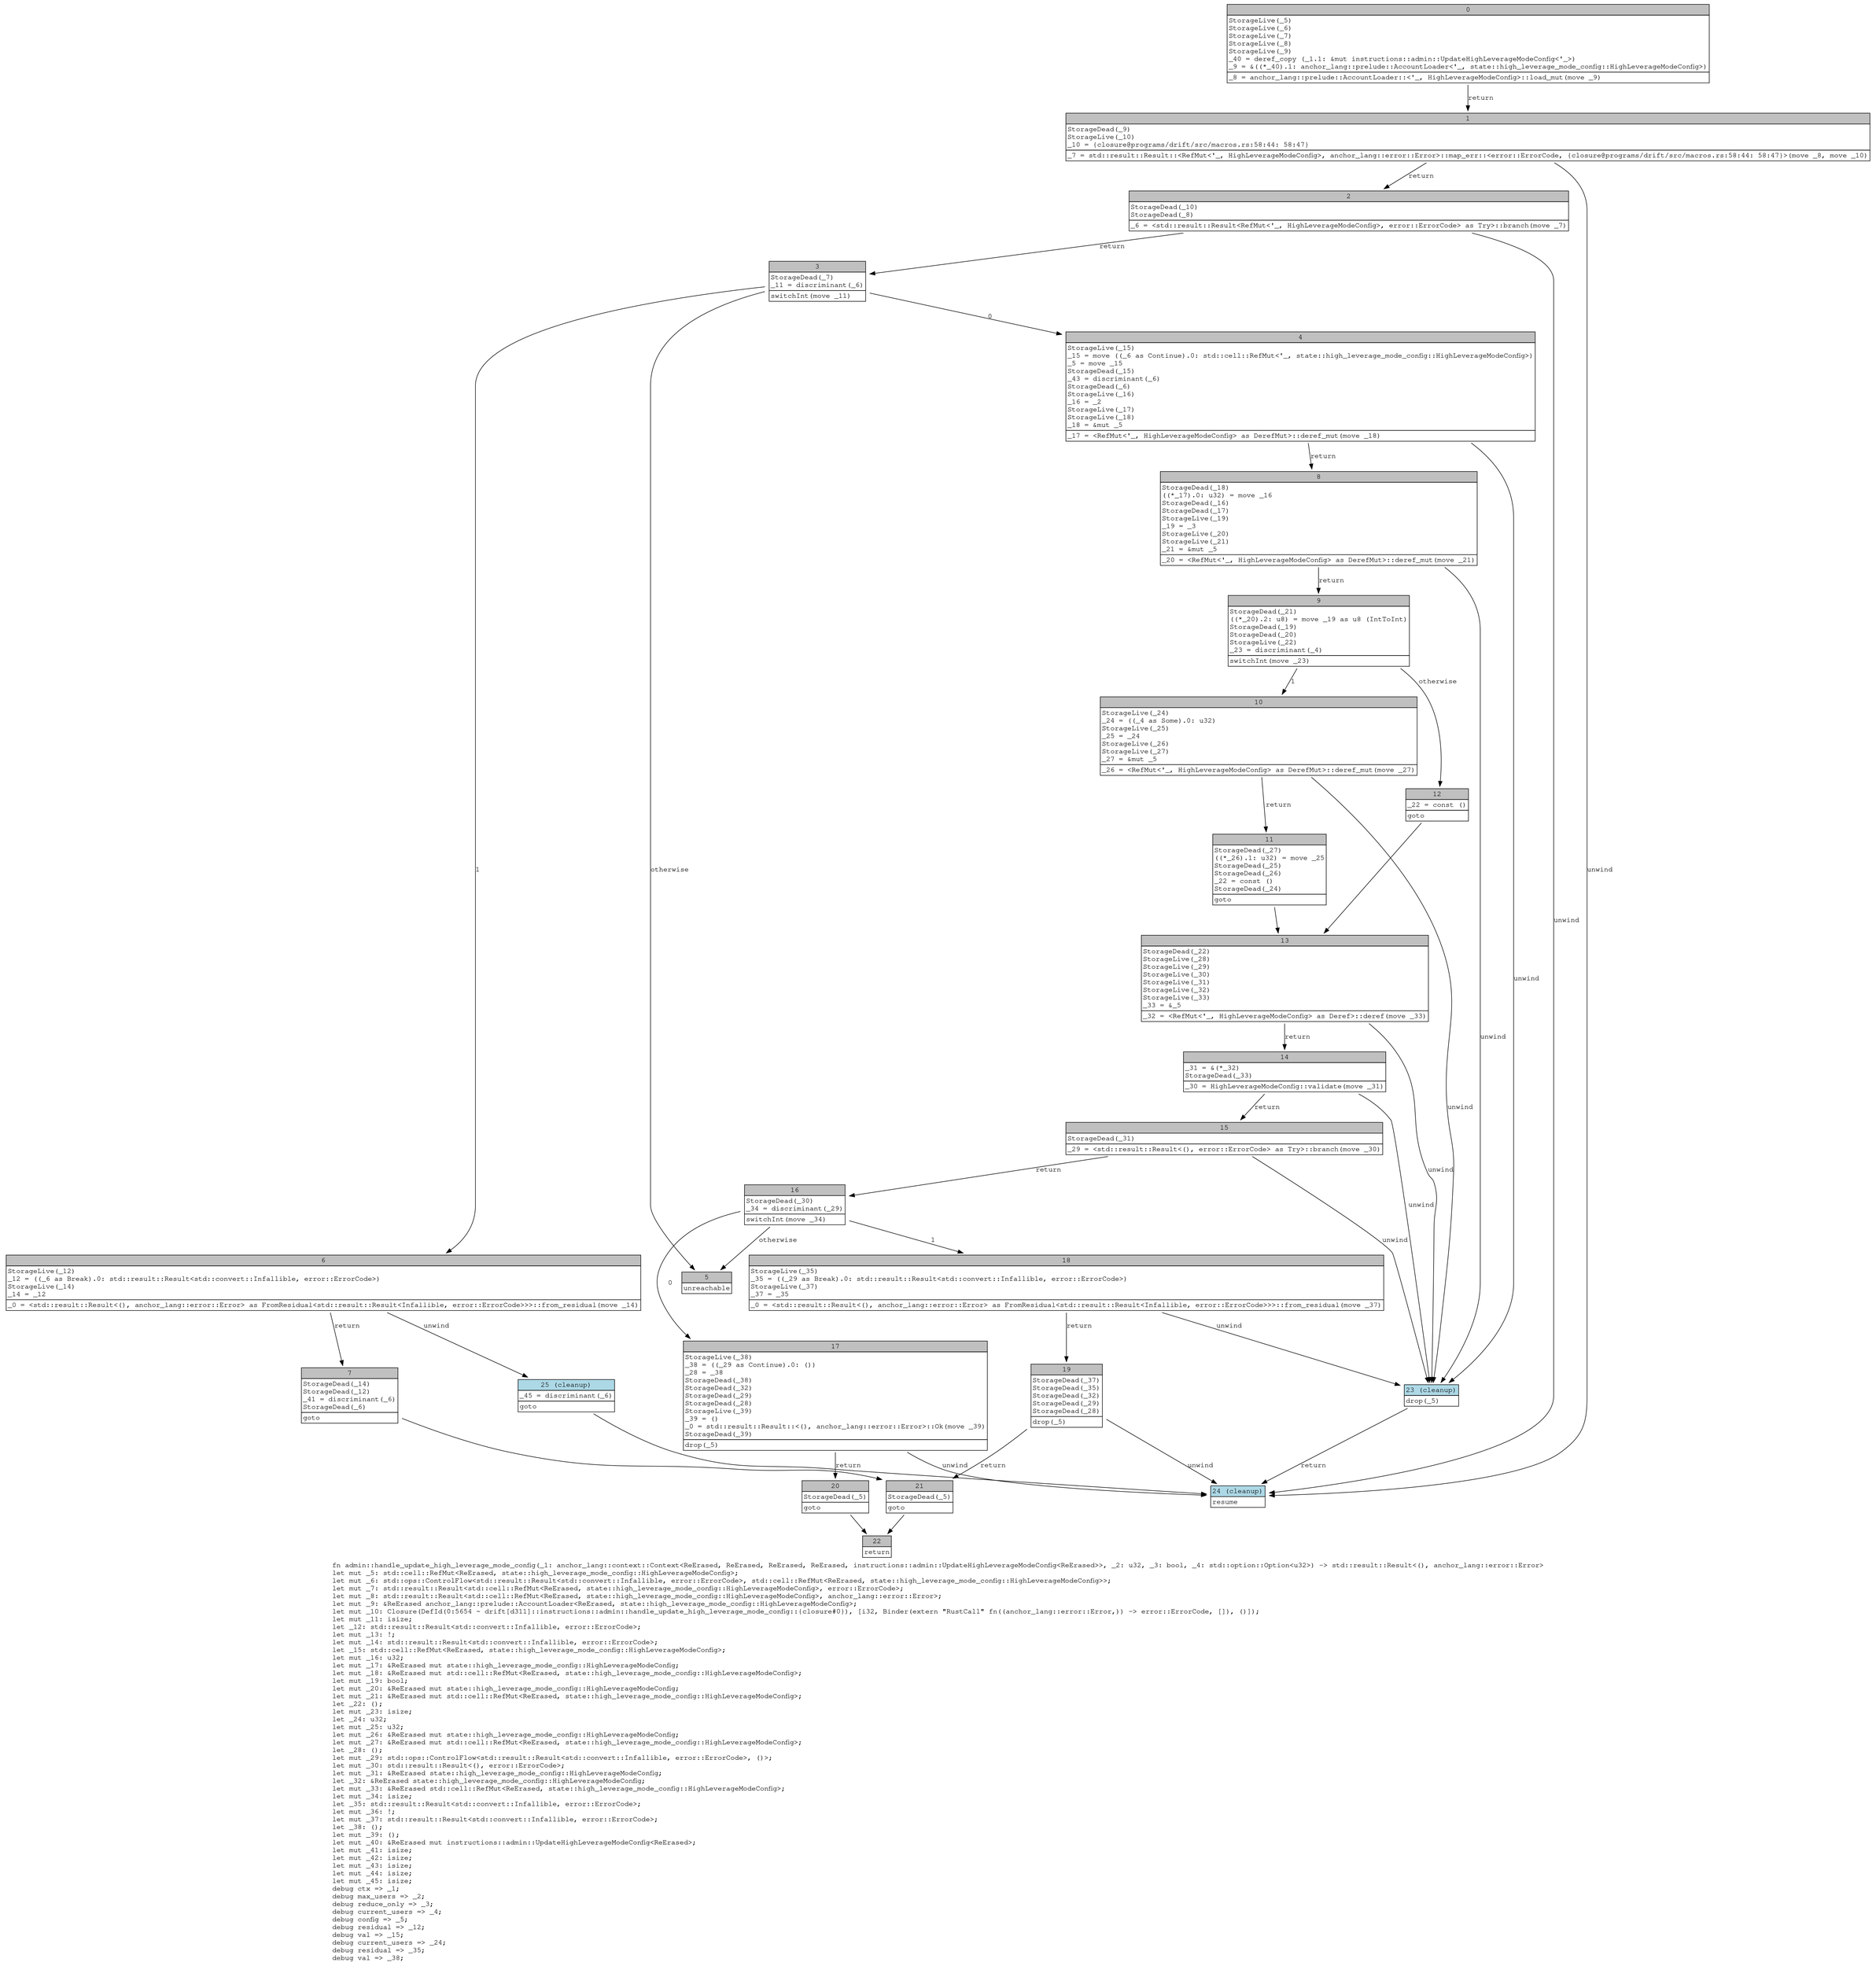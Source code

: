 digraph Mir_0_1122 {
    graph [fontname="Courier, monospace"];
    node [fontname="Courier, monospace"];
    edge [fontname="Courier, monospace"];
    label=<fn admin::handle_update_high_leverage_mode_config(_1: anchor_lang::context::Context&lt;ReErased, ReErased, ReErased, ReErased, instructions::admin::UpdateHighLeverageModeConfig&lt;ReErased&gt;&gt;, _2: u32, _3: bool, _4: std::option::Option&lt;u32&gt;) -&gt; std::result::Result&lt;(), anchor_lang::error::Error&gt;<br align="left"/>let mut _5: std::cell::RefMut&lt;ReErased, state::high_leverage_mode_config::HighLeverageModeConfig&gt;;<br align="left"/>let mut _6: std::ops::ControlFlow&lt;std::result::Result&lt;std::convert::Infallible, error::ErrorCode&gt;, std::cell::RefMut&lt;ReErased, state::high_leverage_mode_config::HighLeverageModeConfig&gt;&gt;;<br align="left"/>let mut _7: std::result::Result&lt;std::cell::RefMut&lt;ReErased, state::high_leverage_mode_config::HighLeverageModeConfig&gt;, error::ErrorCode&gt;;<br align="left"/>let mut _8: std::result::Result&lt;std::cell::RefMut&lt;ReErased, state::high_leverage_mode_config::HighLeverageModeConfig&gt;, anchor_lang::error::Error&gt;;<br align="left"/>let mut _9: &amp;ReErased anchor_lang::prelude::AccountLoader&lt;ReErased, state::high_leverage_mode_config::HighLeverageModeConfig&gt;;<br align="left"/>let mut _10: Closure(DefId(0:5654 ~ drift[d311]::instructions::admin::handle_update_high_leverage_mode_config::{closure#0}), [i32, Binder(extern &quot;RustCall&quot; fn((anchor_lang::error::Error,)) -&gt; error::ErrorCode, []), ()]);<br align="left"/>let mut _11: isize;<br align="left"/>let _12: std::result::Result&lt;std::convert::Infallible, error::ErrorCode&gt;;<br align="left"/>let mut _13: !;<br align="left"/>let mut _14: std::result::Result&lt;std::convert::Infallible, error::ErrorCode&gt;;<br align="left"/>let _15: std::cell::RefMut&lt;ReErased, state::high_leverage_mode_config::HighLeverageModeConfig&gt;;<br align="left"/>let mut _16: u32;<br align="left"/>let mut _17: &amp;ReErased mut state::high_leverage_mode_config::HighLeverageModeConfig;<br align="left"/>let mut _18: &amp;ReErased mut std::cell::RefMut&lt;ReErased, state::high_leverage_mode_config::HighLeverageModeConfig&gt;;<br align="left"/>let mut _19: bool;<br align="left"/>let mut _20: &amp;ReErased mut state::high_leverage_mode_config::HighLeverageModeConfig;<br align="left"/>let mut _21: &amp;ReErased mut std::cell::RefMut&lt;ReErased, state::high_leverage_mode_config::HighLeverageModeConfig&gt;;<br align="left"/>let _22: ();<br align="left"/>let mut _23: isize;<br align="left"/>let _24: u32;<br align="left"/>let mut _25: u32;<br align="left"/>let mut _26: &amp;ReErased mut state::high_leverage_mode_config::HighLeverageModeConfig;<br align="left"/>let mut _27: &amp;ReErased mut std::cell::RefMut&lt;ReErased, state::high_leverage_mode_config::HighLeverageModeConfig&gt;;<br align="left"/>let _28: ();<br align="left"/>let mut _29: std::ops::ControlFlow&lt;std::result::Result&lt;std::convert::Infallible, error::ErrorCode&gt;, ()&gt;;<br align="left"/>let mut _30: std::result::Result&lt;(), error::ErrorCode&gt;;<br align="left"/>let mut _31: &amp;ReErased state::high_leverage_mode_config::HighLeverageModeConfig;<br align="left"/>let _32: &amp;ReErased state::high_leverage_mode_config::HighLeverageModeConfig;<br align="left"/>let mut _33: &amp;ReErased std::cell::RefMut&lt;ReErased, state::high_leverage_mode_config::HighLeverageModeConfig&gt;;<br align="left"/>let mut _34: isize;<br align="left"/>let _35: std::result::Result&lt;std::convert::Infallible, error::ErrorCode&gt;;<br align="left"/>let mut _36: !;<br align="left"/>let mut _37: std::result::Result&lt;std::convert::Infallible, error::ErrorCode&gt;;<br align="left"/>let _38: ();<br align="left"/>let mut _39: ();<br align="left"/>let mut _40: &amp;ReErased mut instructions::admin::UpdateHighLeverageModeConfig&lt;ReErased&gt;;<br align="left"/>let mut _41: isize;<br align="left"/>let mut _42: isize;<br align="left"/>let mut _43: isize;<br align="left"/>let mut _44: isize;<br align="left"/>let mut _45: isize;<br align="left"/>debug ctx =&gt; _1;<br align="left"/>debug max_users =&gt; _2;<br align="left"/>debug reduce_only =&gt; _3;<br align="left"/>debug current_users =&gt; _4;<br align="left"/>debug config =&gt; _5;<br align="left"/>debug residual =&gt; _12;<br align="left"/>debug val =&gt; _15;<br align="left"/>debug current_users =&gt; _24;<br align="left"/>debug residual =&gt; _35;<br align="left"/>debug val =&gt; _38;<br align="left"/>>;
    bb0__0_1122 [shape="none", label=<<table border="0" cellborder="1" cellspacing="0"><tr><td bgcolor="gray" align="center" colspan="1">0</td></tr><tr><td align="left" balign="left">StorageLive(_5)<br/>StorageLive(_6)<br/>StorageLive(_7)<br/>StorageLive(_8)<br/>StorageLive(_9)<br/>_40 = deref_copy (_1.1: &amp;mut instructions::admin::UpdateHighLeverageModeConfig&lt;'_&gt;)<br/>_9 = &amp;((*_40).1: anchor_lang::prelude::AccountLoader&lt;'_, state::high_leverage_mode_config::HighLeverageModeConfig&gt;)<br/></td></tr><tr><td align="left">_8 = anchor_lang::prelude::AccountLoader::&lt;'_, HighLeverageModeConfig&gt;::load_mut(move _9)</td></tr></table>>];
    bb1__0_1122 [shape="none", label=<<table border="0" cellborder="1" cellspacing="0"><tr><td bgcolor="gray" align="center" colspan="1">1</td></tr><tr><td align="left" balign="left">StorageDead(_9)<br/>StorageLive(_10)<br/>_10 = {closure@programs/drift/src/macros.rs:58:44: 58:47}<br/></td></tr><tr><td align="left">_7 = std::result::Result::&lt;RefMut&lt;'_, HighLeverageModeConfig&gt;, anchor_lang::error::Error&gt;::map_err::&lt;error::ErrorCode, {closure@programs/drift/src/macros.rs:58:44: 58:47}&gt;(move _8, move _10)</td></tr></table>>];
    bb2__0_1122 [shape="none", label=<<table border="0" cellborder="1" cellspacing="0"><tr><td bgcolor="gray" align="center" colspan="1">2</td></tr><tr><td align="left" balign="left">StorageDead(_10)<br/>StorageDead(_8)<br/></td></tr><tr><td align="left">_6 = &lt;std::result::Result&lt;RefMut&lt;'_, HighLeverageModeConfig&gt;, error::ErrorCode&gt; as Try&gt;::branch(move _7)</td></tr></table>>];
    bb3__0_1122 [shape="none", label=<<table border="0" cellborder="1" cellspacing="0"><tr><td bgcolor="gray" align="center" colspan="1">3</td></tr><tr><td align="left" balign="left">StorageDead(_7)<br/>_11 = discriminant(_6)<br/></td></tr><tr><td align="left">switchInt(move _11)</td></tr></table>>];
    bb4__0_1122 [shape="none", label=<<table border="0" cellborder="1" cellspacing="0"><tr><td bgcolor="gray" align="center" colspan="1">4</td></tr><tr><td align="left" balign="left">StorageLive(_15)<br/>_15 = move ((_6 as Continue).0: std::cell::RefMut&lt;'_, state::high_leverage_mode_config::HighLeverageModeConfig&gt;)<br/>_5 = move _15<br/>StorageDead(_15)<br/>_43 = discriminant(_6)<br/>StorageDead(_6)<br/>StorageLive(_16)<br/>_16 = _2<br/>StorageLive(_17)<br/>StorageLive(_18)<br/>_18 = &amp;mut _5<br/></td></tr><tr><td align="left">_17 = &lt;RefMut&lt;'_, HighLeverageModeConfig&gt; as DerefMut&gt;::deref_mut(move _18)</td></tr></table>>];
    bb5__0_1122 [shape="none", label=<<table border="0" cellborder="1" cellspacing="0"><tr><td bgcolor="gray" align="center" colspan="1">5</td></tr><tr><td align="left">unreachable</td></tr></table>>];
    bb6__0_1122 [shape="none", label=<<table border="0" cellborder="1" cellspacing="0"><tr><td bgcolor="gray" align="center" colspan="1">6</td></tr><tr><td align="left" balign="left">StorageLive(_12)<br/>_12 = ((_6 as Break).0: std::result::Result&lt;std::convert::Infallible, error::ErrorCode&gt;)<br/>StorageLive(_14)<br/>_14 = _12<br/></td></tr><tr><td align="left">_0 = &lt;std::result::Result&lt;(), anchor_lang::error::Error&gt; as FromResidual&lt;std::result::Result&lt;Infallible, error::ErrorCode&gt;&gt;&gt;::from_residual(move _14)</td></tr></table>>];
    bb7__0_1122 [shape="none", label=<<table border="0" cellborder="1" cellspacing="0"><tr><td bgcolor="gray" align="center" colspan="1">7</td></tr><tr><td align="left" balign="left">StorageDead(_14)<br/>StorageDead(_12)<br/>_41 = discriminant(_6)<br/>StorageDead(_6)<br/></td></tr><tr><td align="left">goto</td></tr></table>>];
    bb8__0_1122 [shape="none", label=<<table border="0" cellborder="1" cellspacing="0"><tr><td bgcolor="gray" align="center" colspan="1">8</td></tr><tr><td align="left" balign="left">StorageDead(_18)<br/>((*_17).0: u32) = move _16<br/>StorageDead(_16)<br/>StorageDead(_17)<br/>StorageLive(_19)<br/>_19 = _3<br/>StorageLive(_20)<br/>StorageLive(_21)<br/>_21 = &amp;mut _5<br/></td></tr><tr><td align="left">_20 = &lt;RefMut&lt;'_, HighLeverageModeConfig&gt; as DerefMut&gt;::deref_mut(move _21)</td></tr></table>>];
    bb9__0_1122 [shape="none", label=<<table border="0" cellborder="1" cellspacing="0"><tr><td bgcolor="gray" align="center" colspan="1">9</td></tr><tr><td align="left" balign="left">StorageDead(_21)<br/>((*_20).2: u8) = move _19 as u8 (IntToInt)<br/>StorageDead(_19)<br/>StorageDead(_20)<br/>StorageLive(_22)<br/>_23 = discriminant(_4)<br/></td></tr><tr><td align="left">switchInt(move _23)</td></tr></table>>];
    bb10__0_1122 [shape="none", label=<<table border="0" cellborder="1" cellspacing="0"><tr><td bgcolor="gray" align="center" colspan="1">10</td></tr><tr><td align="left" balign="left">StorageLive(_24)<br/>_24 = ((_4 as Some).0: u32)<br/>StorageLive(_25)<br/>_25 = _24<br/>StorageLive(_26)<br/>StorageLive(_27)<br/>_27 = &amp;mut _5<br/></td></tr><tr><td align="left">_26 = &lt;RefMut&lt;'_, HighLeverageModeConfig&gt; as DerefMut&gt;::deref_mut(move _27)</td></tr></table>>];
    bb11__0_1122 [shape="none", label=<<table border="0" cellborder="1" cellspacing="0"><tr><td bgcolor="gray" align="center" colspan="1">11</td></tr><tr><td align="left" balign="left">StorageDead(_27)<br/>((*_26).1: u32) = move _25<br/>StorageDead(_25)<br/>StorageDead(_26)<br/>_22 = const ()<br/>StorageDead(_24)<br/></td></tr><tr><td align="left">goto</td></tr></table>>];
    bb12__0_1122 [shape="none", label=<<table border="0" cellborder="1" cellspacing="0"><tr><td bgcolor="gray" align="center" colspan="1">12</td></tr><tr><td align="left" balign="left">_22 = const ()<br/></td></tr><tr><td align="left">goto</td></tr></table>>];
    bb13__0_1122 [shape="none", label=<<table border="0" cellborder="1" cellspacing="0"><tr><td bgcolor="gray" align="center" colspan="1">13</td></tr><tr><td align="left" balign="left">StorageDead(_22)<br/>StorageLive(_28)<br/>StorageLive(_29)<br/>StorageLive(_30)<br/>StorageLive(_31)<br/>StorageLive(_32)<br/>StorageLive(_33)<br/>_33 = &amp;_5<br/></td></tr><tr><td align="left">_32 = &lt;RefMut&lt;'_, HighLeverageModeConfig&gt; as Deref&gt;::deref(move _33)</td></tr></table>>];
    bb14__0_1122 [shape="none", label=<<table border="0" cellborder="1" cellspacing="0"><tr><td bgcolor="gray" align="center" colspan="1">14</td></tr><tr><td align="left" balign="left">_31 = &amp;(*_32)<br/>StorageDead(_33)<br/></td></tr><tr><td align="left">_30 = HighLeverageModeConfig::validate(move _31)</td></tr></table>>];
    bb15__0_1122 [shape="none", label=<<table border="0" cellborder="1" cellspacing="0"><tr><td bgcolor="gray" align="center" colspan="1">15</td></tr><tr><td align="left" balign="left">StorageDead(_31)<br/></td></tr><tr><td align="left">_29 = &lt;std::result::Result&lt;(), error::ErrorCode&gt; as Try&gt;::branch(move _30)</td></tr></table>>];
    bb16__0_1122 [shape="none", label=<<table border="0" cellborder="1" cellspacing="0"><tr><td bgcolor="gray" align="center" colspan="1">16</td></tr><tr><td align="left" balign="left">StorageDead(_30)<br/>_34 = discriminant(_29)<br/></td></tr><tr><td align="left">switchInt(move _34)</td></tr></table>>];
    bb17__0_1122 [shape="none", label=<<table border="0" cellborder="1" cellspacing="0"><tr><td bgcolor="gray" align="center" colspan="1">17</td></tr><tr><td align="left" balign="left">StorageLive(_38)<br/>_38 = ((_29 as Continue).0: ())<br/>_28 = _38<br/>StorageDead(_38)<br/>StorageDead(_32)<br/>StorageDead(_29)<br/>StorageDead(_28)<br/>StorageLive(_39)<br/>_39 = ()<br/>_0 = std::result::Result::&lt;(), anchor_lang::error::Error&gt;::Ok(move _39)<br/>StorageDead(_39)<br/></td></tr><tr><td align="left">drop(_5)</td></tr></table>>];
    bb18__0_1122 [shape="none", label=<<table border="0" cellborder="1" cellspacing="0"><tr><td bgcolor="gray" align="center" colspan="1">18</td></tr><tr><td align="left" balign="left">StorageLive(_35)<br/>_35 = ((_29 as Break).0: std::result::Result&lt;std::convert::Infallible, error::ErrorCode&gt;)<br/>StorageLive(_37)<br/>_37 = _35<br/></td></tr><tr><td align="left">_0 = &lt;std::result::Result&lt;(), anchor_lang::error::Error&gt; as FromResidual&lt;std::result::Result&lt;Infallible, error::ErrorCode&gt;&gt;&gt;::from_residual(move _37)</td></tr></table>>];
    bb19__0_1122 [shape="none", label=<<table border="0" cellborder="1" cellspacing="0"><tr><td bgcolor="gray" align="center" colspan="1">19</td></tr><tr><td align="left" balign="left">StorageDead(_37)<br/>StorageDead(_35)<br/>StorageDead(_32)<br/>StorageDead(_29)<br/>StorageDead(_28)<br/></td></tr><tr><td align="left">drop(_5)</td></tr></table>>];
    bb20__0_1122 [shape="none", label=<<table border="0" cellborder="1" cellspacing="0"><tr><td bgcolor="gray" align="center" colspan="1">20</td></tr><tr><td align="left" balign="left">StorageDead(_5)<br/></td></tr><tr><td align="left">goto</td></tr></table>>];
    bb21__0_1122 [shape="none", label=<<table border="0" cellborder="1" cellspacing="0"><tr><td bgcolor="gray" align="center" colspan="1">21</td></tr><tr><td align="left" balign="left">StorageDead(_5)<br/></td></tr><tr><td align="left">goto</td></tr></table>>];
    bb22__0_1122 [shape="none", label=<<table border="0" cellborder="1" cellspacing="0"><tr><td bgcolor="gray" align="center" colspan="1">22</td></tr><tr><td align="left">return</td></tr></table>>];
    bb23__0_1122 [shape="none", label=<<table border="0" cellborder="1" cellspacing="0"><tr><td bgcolor="lightblue" align="center" colspan="1">23 (cleanup)</td></tr><tr><td align="left">drop(_5)</td></tr></table>>];
    bb24__0_1122 [shape="none", label=<<table border="0" cellborder="1" cellspacing="0"><tr><td bgcolor="lightblue" align="center" colspan="1">24 (cleanup)</td></tr><tr><td align="left">resume</td></tr></table>>];
    bb25__0_1122 [shape="none", label=<<table border="0" cellborder="1" cellspacing="0"><tr><td bgcolor="lightblue" align="center" colspan="1">25 (cleanup)</td></tr><tr><td align="left" balign="left">_45 = discriminant(_6)<br/></td></tr><tr><td align="left">goto</td></tr></table>>];
    bb0__0_1122 -> bb1__0_1122 [label="return"];
    bb1__0_1122 -> bb2__0_1122 [label="return"];
    bb1__0_1122 -> bb24__0_1122 [label="unwind"];
    bb2__0_1122 -> bb3__0_1122 [label="return"];
    bb2__0_1122 -> bb24__0_1122 [label="unwind"];
    bb3__0_1122 -> bb4__0_1122 [label="0"];
    bb3__0_1122 -> bb6__0_1122 [label="1"];
    bb3__0_1122 -> bb5__0_1122 [label="otherwise"];
    bb4__0_1122 -> bb8__0_1122 [label="return"];
    bb4__0_1122 -> bb23__0_1122 [label="unwind"];
    bb6__0_1122 -> bb7__0_1122 [label="return"];
    bb6__0_1122 -> bb25__0_1122 [label="unwind"];
    bb7__0_1122 -> bb21__0_1122 [label=""];
    bb8__0_1122 -> bb9__0_1122 [label="return"];
    bb8__0_1122 -> bb23__0_1122 [label="unwind"];
    bb9__0_1122 -> bb10__0_1122 [label="1"];
    bb9__0_1122 -> bb12__0_1122 [label="otherwise"];
    bb10__0_1122 -> bb11__0_1122 [label="return"];
    bb10__0_1122 -> bb23__0_1122 [label="unwind"];
    bb11__0_1122 -> bb13__0_1122 [label=""];
    bb12__0_1122 -> bb13__0_1122 [label=""];
    bb13__0_1122 -> bb14__0_1122 [label="return"];
    bb13__0_1122 -> bb23__0_1122 [label="unwind"];
    bb14__0_1122 -> bb15__0_1122 [label="return"];
    bb14__0_1122 -> bb23__0_1122 [label="unwind"];
    bb15__0_1122 -> bb16__0_1122 [label="return"];
    bb15__0_1122 -> bb23__0_1122 [label="unwind"];
    bb16__0_1122 -> bb17__0_1122 [label="0"];
    bb16__0_1122 -> bb18__0_1122 [label="1"];
    bb16__0_1122 -> bb5__0_1122 [label="otherwise"];
    bb17__0_1122 -> bb20__0_1122 [label="return"];
    bb17__0_1122 -> bb24__0_1122 [label="unwind"];
    bb18__0_1122 -> bb19__0_1122 [label="return"];
    bb18__0_1122 -> bb23__0_1122 [label="unwind"];
    bb19__0_1122 -> bb21__0_1122 [label="return"];
    bb19__0_1122 -> bb24__0_1122 [label="unwind"];
    bb20__0_1122 -> bb22__0_1122 [label=""];
    bb21__0_1122 -> bb22__0_1122 [label=""];
    bb23__0_1122 -> bb24__0_1122 [label="return"];
    bb25__0_1122 -> bb24__0_1122 [label=""];
}
